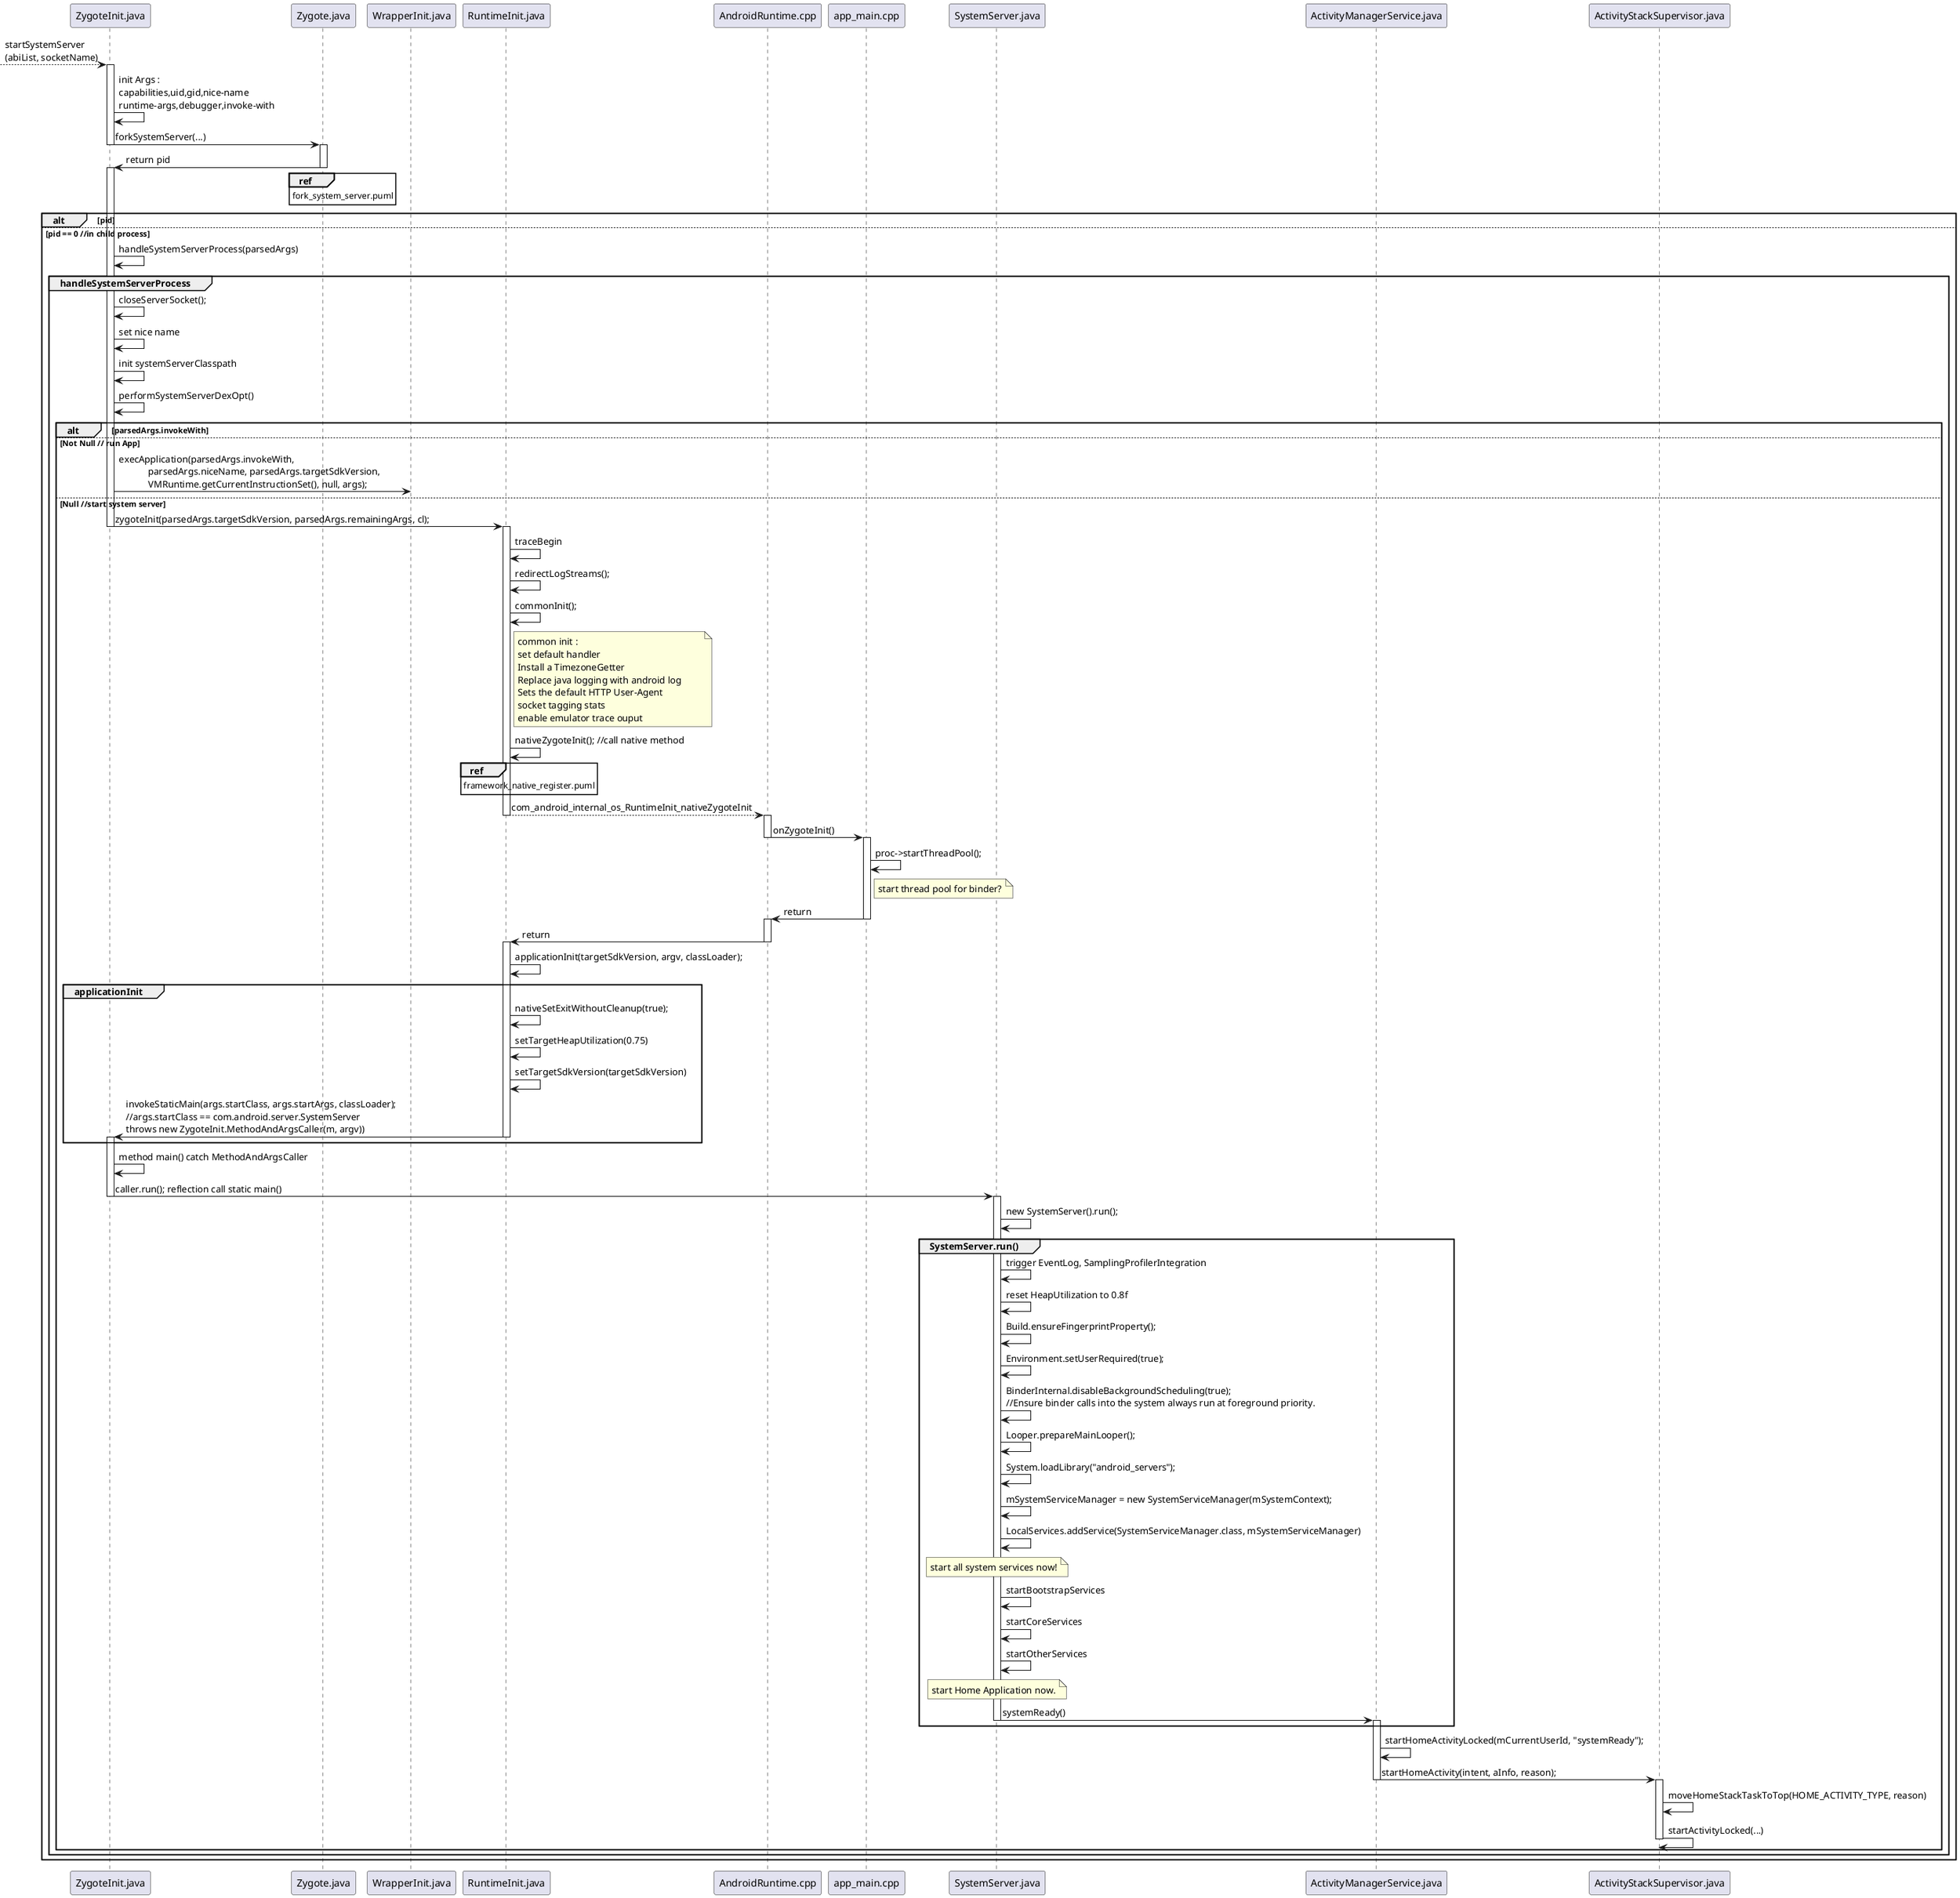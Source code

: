 @startuml
participant ZygoteInit as "ZygoteInit.java"
participant Zygote as "Zygote.java"
participant WrapperInit as "WrapperInit.java"
participant RuntimeInit as "RuntimeInit.java"
participant AndroidRuntime as "AndroidRuntime.cpp"
participant AppMain as "app_main.cpp"
participant SystemServer as "SystemServer.java"
participant ActivityManagerService as "ActivityManagerService.java"
participant ActivityStackSupervisor as "ActivityStackSupervisor.java"

--> ZygoteInit : startSystemServer\n(abiList, socketName)
activate ZygoteInit
ZygoteInit -> ZygoteInit : init Args : \ncapabilities,uid,gid,nice-name\
    \nruntime-args,debugger,invoke-with
ZygoteInit -> Zygote : forkSystemServer(...)
deactivate ZygoteInit

activate Zygote
Zygote -> ZygoteInit : return pid
ref over Zygote : fork_system_server.puml
deactivate Zygote

activate ZygoteInit
alt pid
else pid == 0 //in child process

ZygoteInit -> ZygoteInit : handleSystemServerProcess(parsedArgs)

group handleSystemServerProcess
    ZygoteInit -> ZygoteInit : closeServerSocket();
    ZygoteInit -> ZygoteInit : set nice name
    ZygoteInit -> ZygoteInit : init systemServerClasspath
    ZygoteInit -> ZygoteInit : performSystemServerDexOpt()

    alt parsedArgs.invokeWith
    else Not Null // run App
        ZygoteInit -> WrapperInit : execApplication(parsedArgs.invokeWith,\
        \n            parsedArgs.niceName, parsedArgs.targetSdkVersion,\
        \n            VMRuntime.getCurrentInstructionSet(), null, args);

    else Null //start system server
        ZygoteInit -> RuntimeInit : zygoteInit(parsedArgs.targetSdkVersion, parsedArgs.remainingArgs, cl);
        deactivate ZygoteInit

        activate RuntimeInit
        RuntimeInit -> RuntimeInit : traceBegin
        RuntimeInit -> RuntimeInit : redirectLogStreams();
        RuntimeInit -> RuntimeInit : commonInit();

        note right of RuntimeInit : common init : \
        \nset default handler\
        \nInstall a TimezoneGetter\
        \nReplace java logging with android log\
        \nSets the default HTTP User-Agent\
        \nsocket tagging stats\
        \nenable emulator trace ouput

        RuntimeInit -> RuntimeInit : nativeZygoteInit(); //call native method

        ref over RuntimeInit : framework_native_register.puml

        RuntimeInit --> AndroidRuntime : com_android_internal_os_RuntimeInit_nativeZygoteInit
        deactivate RuntimeInit

        activate AndroidRuntime
        AndroidRuntime -> AppMain : onZygoteInit()
        deactivate AndroidRuntime

        activate AppMain
        AppMain -> AppMain : proc->startThreadPool();
        note right of AppMain : start thread pool for binder?
        AppMain -> AndroidRuntime : return
        deactivate AppMain

        activate AndroidRuntime
        AndroidRuntime -> RuntimeInit : return
        deactivate AndroidRuntime

        activate RuntimeInit
        RuntimeInit -> RuntimeInit : applicationInit(targetSdkVersion, argv, classLoader);

        group applicationInit
            RuntimeInit -> RuntimeInit : nativeSetExitWithoutCleanup(true);
            RuntimeInit -> RuntimeInit : setTargetHeapUtilization(0.75)
            RuntimeInit -> RuntimeInit : setTargetSdkVersion(targetSdkVersion)
            RuntimeInit -> ZygoteInit : invokeStaticMain(args.startClass, args.startArgs, classLoader);\
            \n//args.startClass == com.android.server.SystemServer\
            \nthrows new ZygoteInit.MethodAndArgsCaller(m, argv))
            deactivate RuntimeInit
            activate ZygoteInit
        end

        ZygoteInit -> ZygoteInit : method main() catch MethodAndArgsCaller
        ZygoteInit -> SystemServer : caller.run(); reflection call static main()
        deactivate ZygoteInit

        activate SystemServer
        SystemServer -> SystemServer : new SystemServer().run();

        group SystemServer.run()
            SystemServer -> SystemServer : trigger EventLog, SamplingProfilerIntegration
            SystemServer -> SystemServer : reset HeapUtilization to 0.8f
            SystemServer -> SystemServer : Build.ensureFingerprintProperty();
            SystemServer -> SystemServer : Environment.setUserRequired(true);
            SystemServer -> SystemServer : BinderInternal.disableBackgroundScheduling(true);\
            \n//Ensure binder calls into the system always run at foreground priority.
            SystemServer -> SystemServer : Looper.prepareMainLooper();
            SystemServer -> SystemServer : System.loadLibrary("android_servers");
            SystemServer -> SystemServer : mSystemServiceManager = new SystemServiceManager(mSystemContext);
            SystemServer -> SystemServer : LocalServices.addService(SystemServiceManager.class, mSystemServiceManager)
            note over SystemServer : start all system services now!
            SystemServer -> SystemServer : startBootstrapServices
            SystemServer -> SystemServer : startCoreServices
            SystemServer -> SystemServer : startOtherServices
            note over SystemServer : start Home Application now.
            SystemServer -> ActivityManagerService : systemReady()
            deactivate SystemServer
            activate ActivityManagerService
        end

        ActivityManagerService -> ActivityManagerService : startHomeActivityLocked(mCurrentUserId, "systemReady");
        ActivityManagerService -> ActivityStackSupervisor : startHomeActivity(intent, aInfo, reason);
        deactivate ActivityManagerService


        activate ActivityStackSupervisor
        ActivityStackSupervisor -> ActivityStackSupervisor : moveHomeStackTaskToTop(HOME_ACTIVITY_TYPE, reason)
        ActivityStackSupervisor -> ActivityStackSupervisor : startActivityLocked(...)

        deactivate ActivityStackSupervisor

        deactivate RuntimeInit
    end
end

end


@enduml